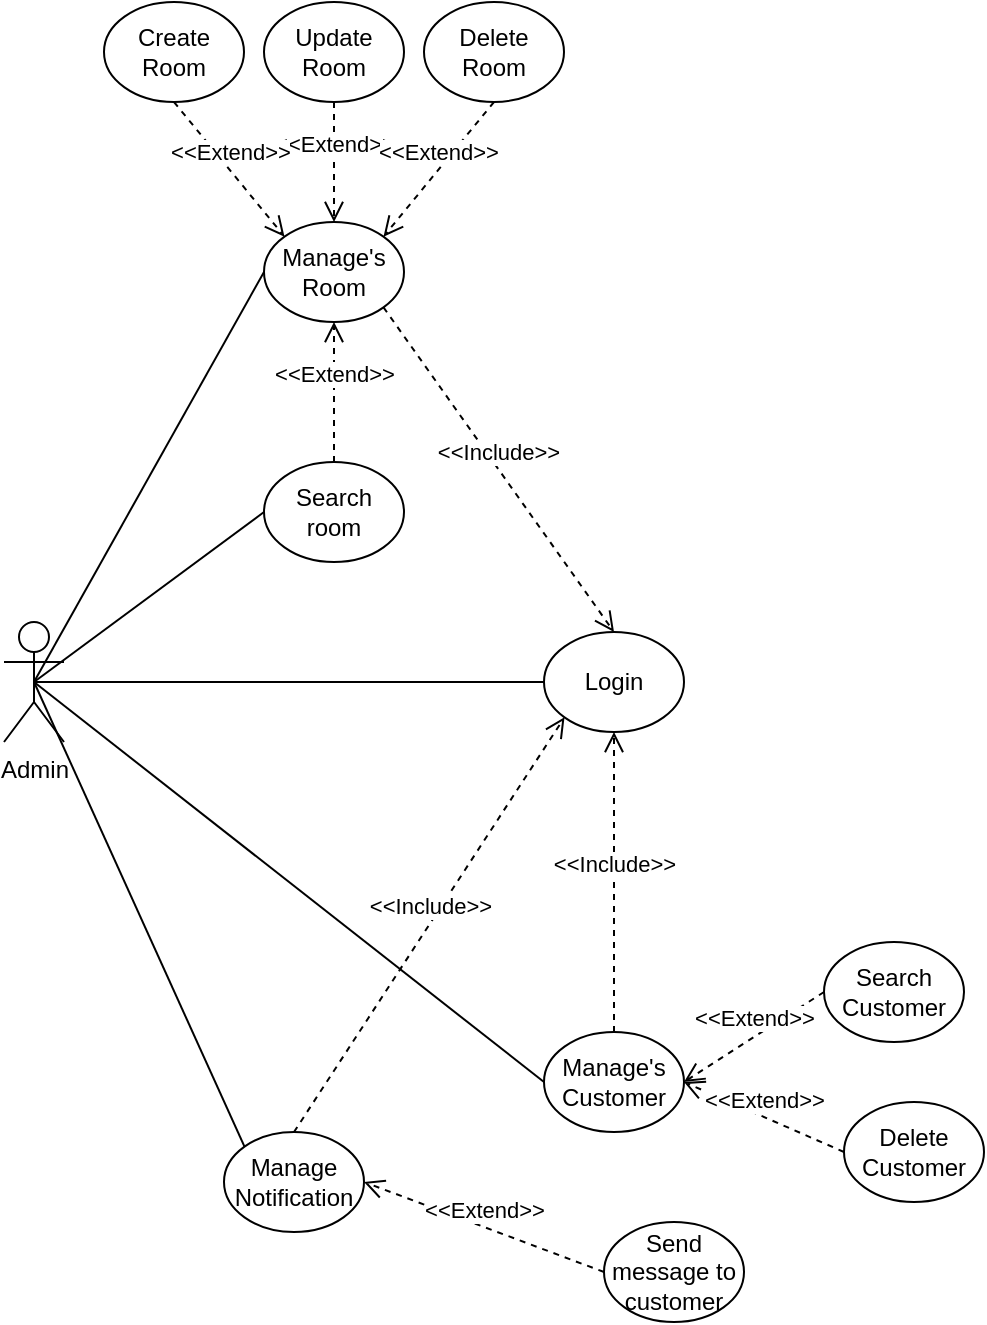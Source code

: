<mxfile version="14.4.8" type="github">
  <diagram id="v-P9ltx4eJ1AebxSCoYZ" name="Page-1">
    <mxGraphModel dx="1038" dy="548" grid="1" gridSize="10" guides="1" tooltips="1" connect="1" arrows="1" fold="1" page="1" pageScale="1" pageWidth="850" pageHeight="1100" math="0" shadow="0">
      <root>
        <mxCell id="0" />
        <mxCell id="1" parent="0" />
        <mxCell id="56smXT5DlRSRfyMIf9yv-1" value="Admin" style="shape=umlActor;verticalLabelPosition=bottom;verticalAlign=top;html=1;outlineConnect=0;" parent="1" vertex="1">
          <mxGeometry x="40" y="320" width="30" height="60" as="geometry" />
        </mxCell>
        <mxCell id="56smXT5DlRSRfyMIf9yv-2" value="Login" style="ellipse;whiteSpace=wrap;html=1;" parent="1" vertex="1">
          <mxGeometry x="310" y="325" width="70" height="50" as="geometry" />
        </mxCell>
        <mxCell id="56smXT5DlRSRfyMIf9yv-3" value="Manage&#39;s Customer" style="ellipse;whiteSpace=wrap;html=1;" parent="1" vertex="1">
          <mxGeometry x="310" y="525" width="70" height="50" as="geometry" />
        </mxCell>
        <mxCell id="56smXT5DlRSRfyMIf9yv-4" value="Delete Customer" style="ellipse;whiteSpace=wrap;html=1;" parent="1" vertex="1">
          <mxGeometry x="460" y="560" width="70" height="50" as="geometry" />
        </mxCell>
        <mxCell id="56smXT5DlRSRfyMIf9yv-5" value="Search Customer" style="ellipse;whiteSpace=wrap;html=1;" parent="1" vertex="1">
          <mxGeometry x="450" y="480" width="70" height="50" as="geometry" />
        </mxCell>
        <mxCell id="56smXT5DlRSRfyMIf9yv-9" value="Search room" style="ellipse;whiteSpace=wrap;html=1;" parent="1" vertex="1">
          <mxGeometry x="170" y="240" width="70" height="50" as="geometry" />
        </mxCell>
        <mxCell id="56smXT5DlRSRfyMIf9yv-10" value="Manage&#39;s Room" style="ellipse;whiteSpace=wrap;html=1;" parent="1" vertex="1">
          <mxGeometry x="170" y="120" width="70" height="50" as="geometry" />
        </mxCell>
        <mxCell id="56smXT5DlRSRfyMIf9yv-11" value="" style="endArrow=none;html=1;exitX=0.5;exitY=0.5;exitDx=0;exitDy=0;exitPerimeter=0;entryX=0;entryY=0.5;entryDx=0;entryDy=0;" parent="1" source="56smXT5DlRSRfyMIf9yv-1" target="56smXT5DlRSRfyMIf9yv-2" edge="1">
          <mxGeometry width="50" height="50" relative="1" as="geometry">
            <mxPoint x="310" y="410" as="sourcePoint" />
            <mxPoint x="360" y="360" as="targetPoint" />
          </mxGeometry>
        </mxCell>
        <mxCell id="56smXT5DlRSRfyMIf9yv-12" value="" style="endArrow=none;html=1;exitX=0.5;exitY=0.5;exitDx=0;exitDy=0;exitPerimeter=0;entryX=0;entryY=0.5;entryDx=0;entryDy=0;" parent="1" source="56smXT5DlRSRfyMIf9yv-1" target="56smXT5DlRSRfyMIf9yv-10" edge="1">
          <mxGeometry width="50" height="50" relative="1" as="geometry">
            <mxPoint x="65" y="360.0" as="sourcePoint" />
            <mxPoint x="150" y="195" as="targetPoint" />
          </mxGeometry>
        </mxCell>
        <mxCell id="56smXT5DlRSRfyMIf9yv-13" value="" style="endArrow=none;html=1;exitX=0.5;exitY=0.5;exitDx=0;exitDy=0;exitPerimeter=0;entryX=0;entryY=0.5;entryDx=0;entryDy=0;" parent="1" source="56smXT5DlRSRfyMIf9yv-1" target="56smXT5DlRSRfyMIf9yv-9" edge="1">
          <mxGeometry width="50" height="50" relative="1" as="geometry">
            <mxPoint x="65" y="360.0" as="sourcePoint" />
            <mxPoint x="150" y="275" as="targetPoint" />
          </mxGeometry>
        </mxCell>
        <mxCell id="56smXT5DlRSRfyMIf9yv-16" value="Delete Room" style="ellipse;whiteSpace=wrap;html=1;" parent="1" vertex="1">
          <mxGeometry x="250" y="10" width="70" height="50" as="geometry" />
        </mxCell>
        <mxCell id="56smXT5DlRSRfyMIf9yv-17" value="Update Room" style="ellipse;whiteSpace=wrap;html=1;" parent="1" vertex="1">
          <mxGeometry x="170" y="10" width="70" height="50" as="geometry" />
        </mxCell>
        <mxCell id="56smXT5DlRSRfyMIf9yv-18" value="Create Room" style="ellipse;whiteSpace=wrap;html=1;" parent="1" vertex="1">
          <mxGeometry x="90" y="10" width="70" height="50" as="geometry" />
        </mxCell>
        <mxCell id="56smXT5DlRSRfyMIf9yv-20" value="&amp;lt;&amp;lt;Extend&amp;gt;&amp;gt;" style="html=1;verticalAlign=bottom;endArrow=open;dashed=1;endSize=8;exitX=0.5;exitY=1;exitDx=0;exitDy=0;entryX=0.5;entryY=0;entryDx=0;entryDy=0;" parent="1" source="56smXT5DlRSRfyMIf9yv-17" target="56smXT5DlRSRfyMIf9yv-10" edge="1">
          <mxGeometry relative="1" as="geometry">
            <mxPoint x="405" y="290" as="sourcePoint" />
            <mxPoint x="425" y="335.0" as="targetPoint" />
          </mxGeometry>
        </mxCell>
        <mxCell id="56smXT5DlRSRfyMIf9yv-21" value="&amp;lt;&amp;lt;Extend&amp;gt;&amp;gt;" style="html=1;verticalAlign=bottom;endArrow=open;dashed=1;endSize=8;exitX=0.5;exitY=1;exitDx=0;exitDy=0;entryX=1;entryY=0;entryDx=0;entryDy=0;" parent="1" source="56smXT5DlRSRfyMIf9yv-16" target="56smXT5DlRSRfyMIf9yv-10" edge="1">
          <mxGeometry relative="1" as="geometry">
            <mxPoint x="490.251" y="292.678" as="sourcePoint" />
            <mxPoint x="449.749" y="342.322" as="targetPoint" />
          </mxGeometry>
        </mxCell>
        <mxCell id="56smXT5DlRSRfyMIf9yv-22" value="&amp;lt;&amp;lt;Extend&amp;gt;&amp;gt;" style="html=1;verticalAlign=bottom;endArrow=open;dashed=1;endSize=8;exitX=0.5;exitY=0;exitDx=0;exitDy=0;entryX=0.5;entryY=1;entryDx=0;entryDy=0;" parent="1" source="56smXT5DlRSRfyMIf9yv-9" target="56smXT5DlRSRfyMIf9yv-10" edge="1">
          <mxGeometry relative="1" as="geometry">
            <mxPoint x="405" y="290" as="sourcePoint" />
            <mxPoint x="425" y="335.0" as="targetPoint" />
          </mxGeometry>
        </mxCell>
        <mxCell id="56smXT5DlRSRfyMIf9yv-27" value="" style="endArrow=none;html=1;exitX=0.5;exitY=0.5;exitDx=0;exitDy=0;exitPerimeter=0;entryX=0;entryY=0.5;entryDx=0;entryDy=0;" parent="1" source="56smXT5DlRSRfyMIf9yv-1" target="56smXT5DlRSRfyMIf9yv-3" edge="1">
          <mxGeometry width="50" height="50" relative="1" as="geometry">
            <mxPoint x="75" y="370.0" as="sourcePoint" />
            <mxPoint x="160" y="305" as="targetPoint" />
          </mxGeometry>
        </mxCell>
        <mxCell id="9CDeCDTnV2fdpPq-UYgq-1" value="&amp;lt;&amp;lt;Include&amp;gt;&amp;gt;" style="html=1;verticalAlign=bottom;endArrow=open;dashed=1;endSize=8;exitX=1;exitY=1;exitDx=0;exitDy=0;entryX=0.5;entryY=0;entryDx=0;entryDy=0;" parent="1" source="56smXT5DlRSRfyMIf9yv-10" target="56smXT5DlRSRfyMIf9yv-2" edge="1">
          <mxGeometry relative="1" as="geometry">
            <mxPoint x="220" y="295" as="sourcePoint" />
            <mxPoint x="310" y="150" as="targetPoint" />
          </mxGeometry>
        </mxCell>
        <mxCell id="9CDeCDTnV2fdpPq-UYgq-3" value="&amp;lt;&amp;lt;Include&amp;gt;&amp;gt;" style="html=1;verticalAlign=bottom;endArrow=open;dashed=1;endSize=8;exitX=0.5;exitY=0;exitDx=0;exitDy=0;entryX=0.5;entryY=1;entryDx=0;entryDy=0;" parent="1" source="56smXT5DlRSRfyMIf9yv-3" target="56smXT5DlRSRfyMIf9yv-2" edge="1">
          <mxGeometry relative="1" as="geometry">
            <mxPoint x="470" y="430" as="sourcePoint" />
            <mxPoint x="389.579" y="372.798" as="targetPoint" />
          </mxGeometry>
        </mxCell>
        <mxCell id="9CDeCDTnV2fdpPq-UYgq-4" value="&amp;lt;&amp;lt;Extend&amp;gt;&amp;gt;" style="html=1;verticalAlign=bottom;endArrow=open;dashed=1;endSize=8;exitX=0;exitY=0.5;exitDx=0;exitDy=0;entryX=1;entryY=0.5;entryDx=0;entryDy=0;" parent="1" source="56smXT5DlRSRfyMIf9yv-5" target="56smXT5DlRSRfyMIf9yv-3" edge="1">
          <mxGeometry relative="1" as="geometry">
            <mxPoint x="400" y="520.0" as="sourcePoint" />
            <mxPoint x="445.421" y="472.798" as="targetPoint" />
          </mxGeometry>
        </mxCell>
        <mxCell id="9CDeCDTnV2fdpPq-UYgq-5" value="&amp;lt;&amp;lt;Extend&amp;gt;&amp;gt;" style="html=1;verticalAlign=bottom;endArrow=open;dashed=1;endSize=8;exitX=0;exitY=0.5;exitDx=0;exitDy=0;entryX=1;entryY=0.5;entryDx=0;entryDy=0;" parent="1" source="56smXT5DlRSRfyMIf9yv-4" target="56smXT5DlRSRfyMIf9yv-3" edge="1">
          <mxGeometry relative="1" as="geometry">
            <mxPoint x="410" y="530.0" as="sourcePoint" />
            <mxPoint x="455.421" y="482.798" as="targetPoint" />
          </mxGeometry>
        </mxCell>
        <mxCell id="iWWGk99or0XHmobTajnt-2" value="&amp;lt;&amp;lt;Extend&amp;gt;&amp;gt;" style="html=1;verticalAlign=bottom;endArrow=open;dashed=1;endSize=8;exitX=0.5;exitY=1;exitDx=0;exitDy=0;entryX=0;entryY=0;entryDx=0;entryDy=0;" parent="1" source="56smXT5DlRSRfyMIf9yv-18" target="56smXT5DlRSRfyMIf9yv-10" edge="1">
          <mxGeometry relative="1" as="geometry">
            <mxPoint x="255.0" y="70.0" as="sourcePoint" />
            <mxPoint x="239.65" y="137.252" as="targetPoint" />
          </mxGeometry>
        </mxCell>
        <mxCell id="iWWGk99or0XHmobTajnt-4" value="Manage Notification" style="ellipse;whiteSpace=wrap;html=1;" parent="1" vertex="1">
          <mxGeometry x="150" y="575" width="70" height="50" as="geometry" />
        </mxCell>
        <mxCell id="iWWGk99or0XHmobTajnt-5" value="Send message to customer" style="ellipse;whiteSpace=wrap;html=1;" parent="1" vertex="1">
          <mxGeometry x="340" y="620" width="70" height="50" as="geometry" />
        </mxCell>
        <mxCell id="iWWGk99or0XHmobTajnt-6" value="&amp;lt;&amp;lt;Extend&amp;gt;&amp;gt;" style="html=1;verticalAlign=bottom;endArrow=open;dashed=1;endSize=8;exitX=0;exitY=0.5;exitDx=0;exitDy=0;entryX=1;entryY=0.5;entryDx=0;entryDy=0;" parent="1" source="iWWGk99or0XHmobTajnt-5" target="iWWGk99or0XHmobTajnt-4" edge="1">
          <mxGeometry relative="1" as="geometry">
            <mxPoint x="470.0" y="595" as="sourcePoint" />
            <mxPoint x="390.0" y="560" as="targetPoint" />
          </mxGeometry>
        </mxCell>
        <mxCell id="iWWGk99or0XHmobTajnt-7" value="" style="endArrow=none;html=1;exitX=0.5;exitY=0.5;exitDx=0;exitDy=0;exitPerimeter=0;entryX=0;entryY=0;entryDx=0;entryDy=0;" parent="1" source="56smXT5DlRSRfyMIf9yv-1" target="iWWGk99or0XHmobTajnt-4" edge="1">
          <mxGeometry width="50" height="50" relative="1" as="geometry">
            <mxPoint x="65" y="360" as="sourcePoint" />
            <mxPoint x="320.0" y="560" as="targetPoint" />
          </mxGeometry>
        </mxCell>
        <mxCell id="iWWGk99or0XHmobTajnt-8" value="&amp;lt;&amp;lt;Include&amp;gt;&amp;gt;" style="html=1;verticalAlign=bottom;endArrow=open;dashed=1;endSize=8;exitX=0.5;exitY=0;exitDx=0;exitDy=0;entryX=0;entryY=1;entryDx=0;entryDy=0;" parent="1" source="iWWGk99or0XHmobTajnt-4" target="56smXT5DlRSRfyMIf9yv-2" edge="1">
          <mxGeometry relative="1" as="geometry">
            <mxPoint x="355" y="535" as="sourcePoint" />
            <mxPoint x="355" y="385" as="targetPoint" />
          </mxGeometry>
        </mxCell>
      </root>
    </mxGraphModel>
  </diagram>
</mxfile>

